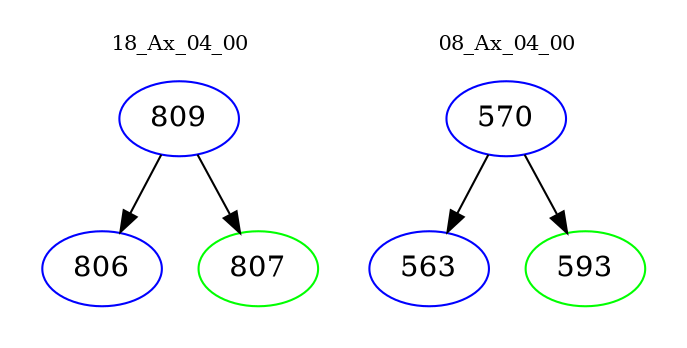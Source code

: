 digraph{
subgraph cluster_0 {
color = white
label = "18_Ax_04_00";
fontsize=10;
T0_809 [label="809", color="blue"]
T0_809 -> T0_806 [color="black"]
T0_806 [label="806", color="blue"]
T0_809 -> T0_807 [color="black"]
T0_807 [label="807", color="green"]
}
subgraph cluster_1 {
color = white
label = "08_Ax_04_00";
fontsize=10;
T1_570 [label="570", color="blue"]
T1_570 -> T1_563 [color="black"]
T1_563 [label="563", color="blue"]
T1_570 -> T1_593 [color="black"]
T1_593 [label="593", color="green"]
}
}
